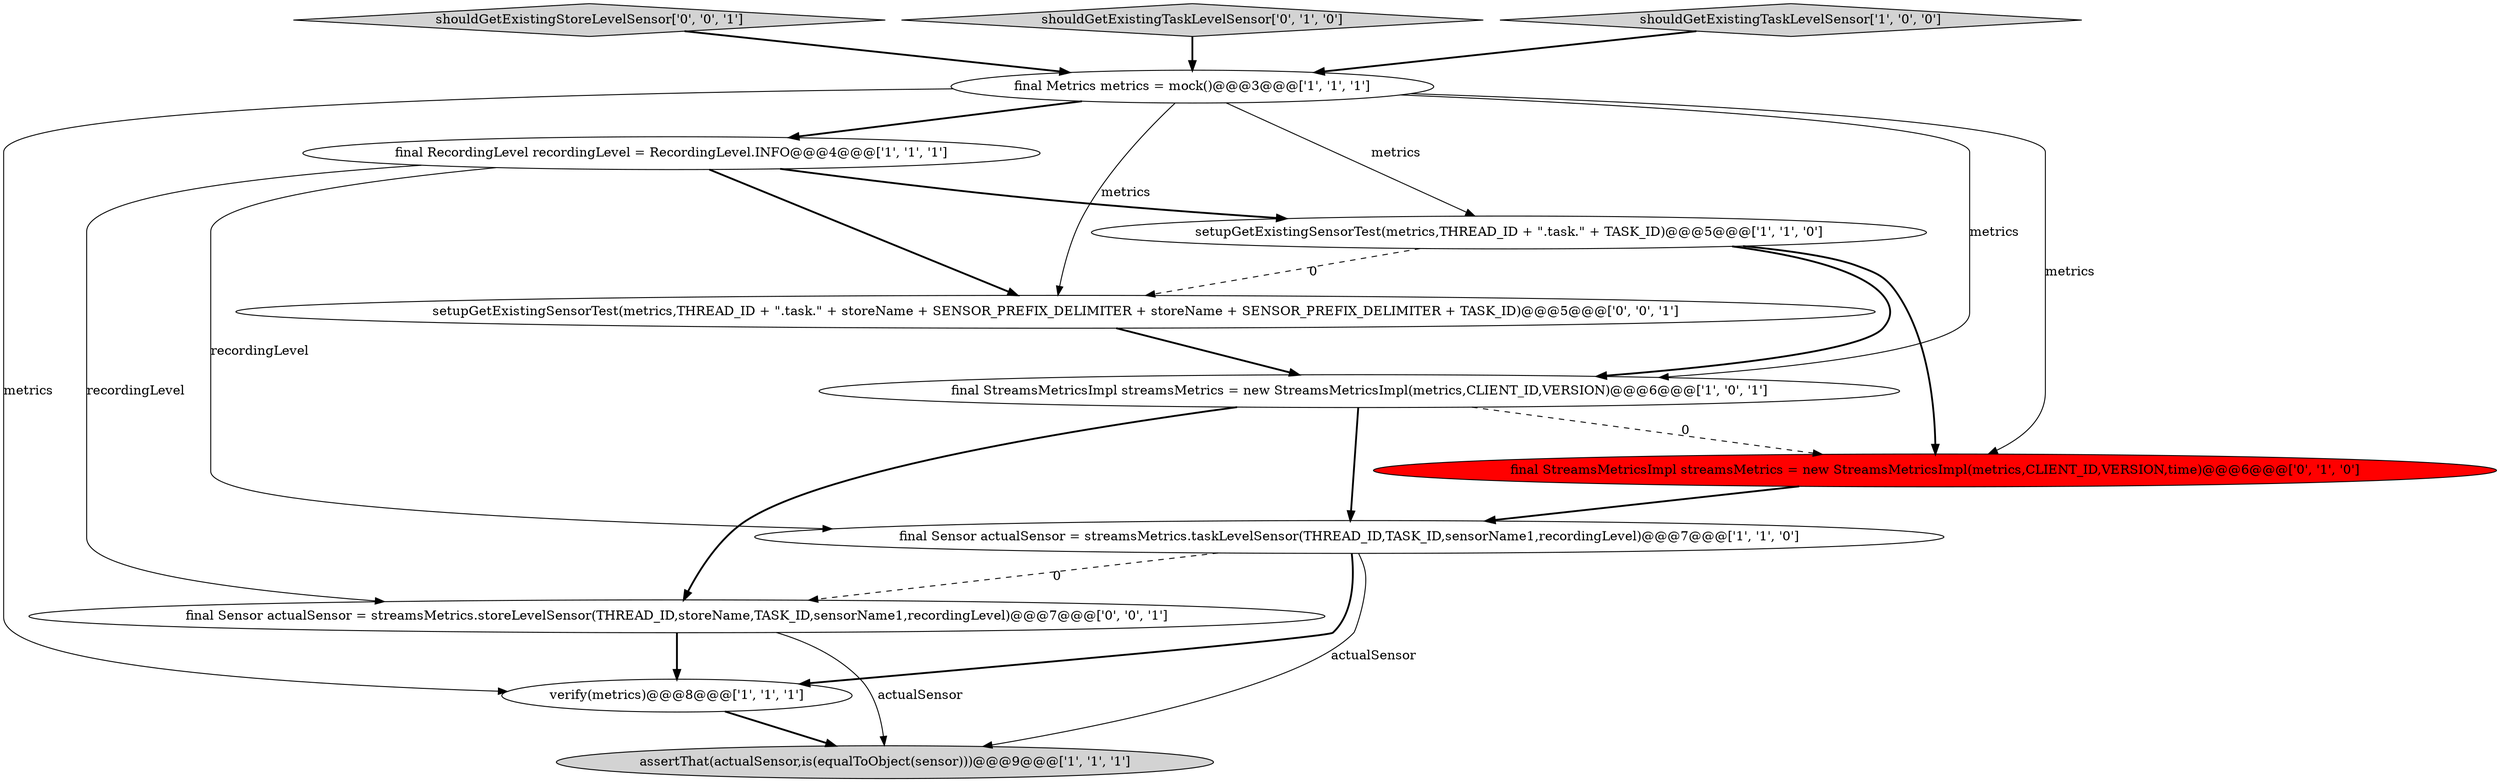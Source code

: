 digraph {
5 [style = filled, label = "assertThat(actualSensor,is(equalToObject(sensor)))@@@9@@@['1', '1', '1']", fillcolor = lightgray, shape = ellipse image = "AAA0AAABBB1BBB"];
1 [style = filled, label = "final RecordingLevel recordingLevel = RecordingLevel.INFO@@@4@@@['1', '1', '1']", fillcolor = white, shape = ellipse image = "AAA0AAABBB1BBB"];
8 [style = filled, label = "final StreamsMetricsImpl streamsMetrics = new StreamsMetricsImpl(metrics,CLIENT_ID,VERSION,time)@@@6@@@['0', '1', '0']", fillcolor = red, shape = ellipse image = "AAA1AAABBB2BBB"];
12 [style = filled, label = "shouldGetExistingStoreLevelSensor['0', '0', '1']", fillcolor = lightgray, shape = diamond image = "AAA0AAABBB3BBB"];
6 [style = filled, label = "setupGetExistingSensorTest(metrics,THREAD_ID + \".task.\" + TASK_ID)@@@5@@@['1', '1', '0']", fillcolor = white, shape = ellipse image = "AAA0AAABBB1BBB"];
4 [style = filled, label = "final StreamsMetricsImpl streamsMetrics = new StreamsMetricsImpl(metrics,CLIENT_ID,VERSION)@@@6@@@['1', '0', '1']", fillcolor = white, shape = ellipse image = "AAA0AAABBB1BBB"];
0 [style = filled, label = "verify(metrics)@@@8@@@['1', '1', '1']", fillcolor = white, shape = ellipse image = "AAA0AAABBB1BBB"];
7 [style = filled, label = "final Sensor actualSensor = streamsMetrics.taskLevelSensor(THREAD_ID,TASK_ID,sensorName1,recordingLevel)@@@7@@@['1', '1', '0']", fillcolor = white, shape = ellipse image = "AAA0AAABBB1BBB"];
3 [style = filled, label = "final Metrics metrics = mock()@@@3@@@['1', '1', '1']", fillcolor = white, shape = ellipse image = "AAA0AAABBB1BBB"];
10 [style = filled, label = "final Sensor actualSensor = streamsMetrics.storeLevelSensor(THREAD_ID,storeName,TASK_ID,sensorName1,recordingLevel)@@@7@@@['0', '0', '1']", fillcolor = white, shape = ellipse image = "AAA0AAABBB3BBB"];
9 [style = filled, label = "shouldGetExistingTaskLevelSensor['0', '1', '0']", fillcolor = lightgray, shape = diamond image = "AAA0AAABBB2BBB"];
11 [style = filled, label = "setupGetExistingSensorTest(metrics,THREAD_ID + \".task.\" + storeName + SENSOR_PREFIX_DELIMITER + storeName + SENSOR_PREFIX_DELIMITER + TASK_ID)@@@5@@@['0', '0', '1']", fillcolor = white, shape = ellipse image = "AAA0AAABBB3BBB"];
2 [style = filled, label = "shouldGetExistingTaskLevelSensor['1', '0', '0']", fillcolor = lightgray, shape = diamond image = "AAA0AAABBB1BBB"];
4->10 [style = bold, label=""];
3->0 [style = solid, label="metrics"];
7->5 [style = solid, label="actualSensor"];
3->1 [style = bold, label=""];
3->4 [style = solid, label="metrics"];
2->3 [style = bold, label=""];
11->4 [style = bold, label=""];
6->11 [style = dashed, label="0"];
7->0 [style = bold, label=""];
4->7 [style = bold, label=""];
8->7 [style = bold, label=""];
1->11 [style = bold, label=""];
6->4 [style = bold, label=""];
1->7 [style = solid, label="recordingLevel"];
3->8 [style = solid, label="metrics"];
1->6 [style = bold, label=""];
3->11 [style = solid, label="metrics"];
10->0 [style = bold, label=""];
6->8 [style = bold, label=""];
4->8 [style = dashed, label="0"];
10->5 [style = solid, label="actualSensor"];
9->3 [style = bold, label=""];
7->10 [style = dashed, label="0"];
12->3 [style = bold, label=""];
3->6 [style = solid, label="metrics"];
0->5 [style = bold, label=""];
1->10 [style = solid, label="recordingLevel"];
}
